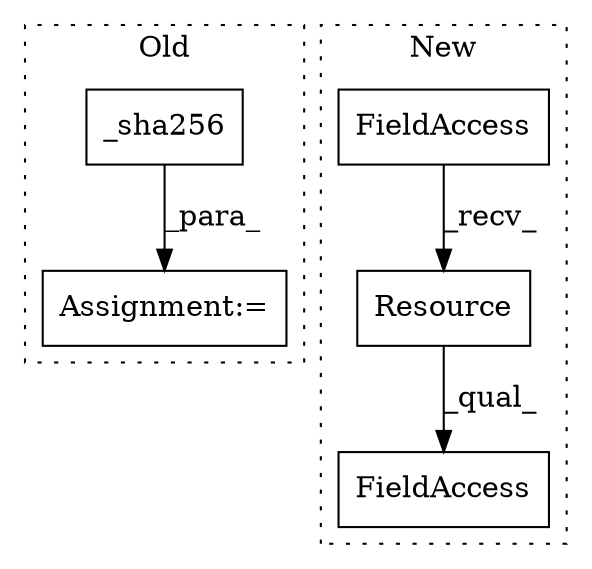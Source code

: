 digraph G {
subgraph cluster0 {
1 [label="_sha256" a="32" s="4975,4999" l="8,1" shape="box"];
5 [label="Assignment:=" a="7" s="4974" l="1" shape="box"];
label = "Old";
style="dotted";
}
subgraph cluster1 {
2 [label="Resource" a="32" s="4958,4982" l="9,1" shape="box"];
3 [label="FieldAccess" a="22" s="4915" l="74" shape="box"];
4 [label="FieldAccess" a="22" s="4915" l="19" shape="box"];
label = "New";
style="dotted";
}
1 -> 5 [label="_para_"];
2 -> 3 [label="_qual_"];
4 -> 2 [label="_recv_"];
}